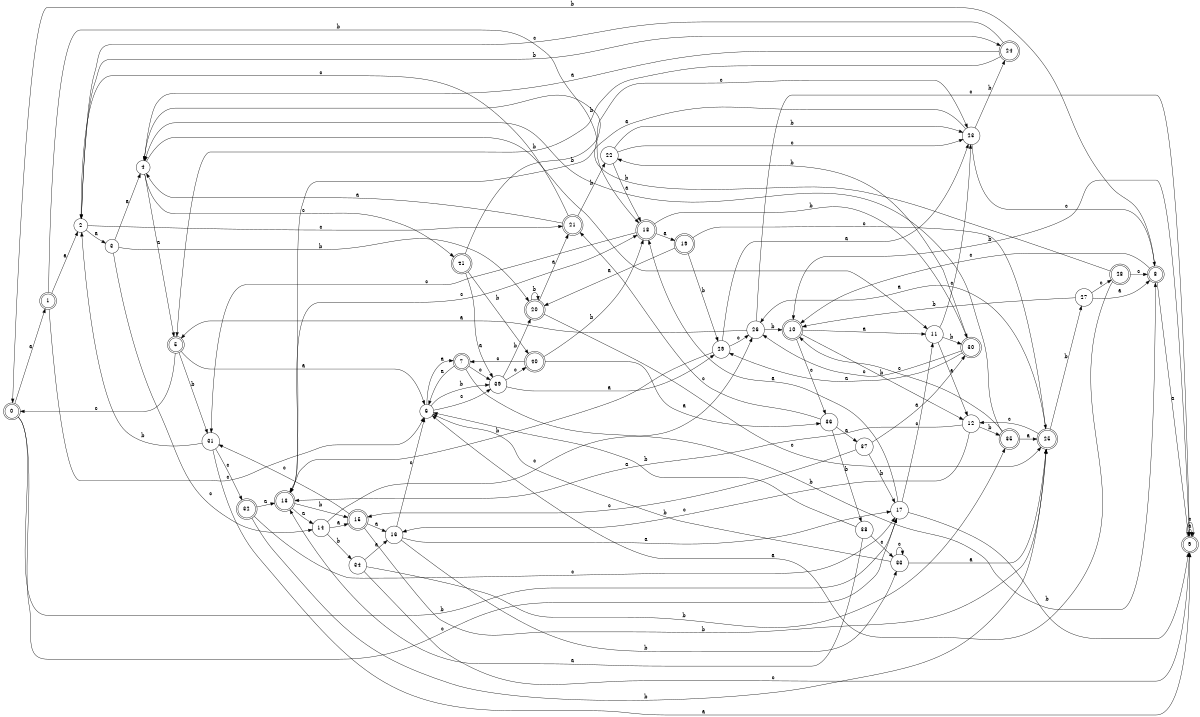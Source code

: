 digraph n34_5 {
__start0 [label="" shape="none"];

rankdir=LR;
size="8,5";

s0 [style="rounded,filled", color="black", fillcolor="white" shape="doublecircle", label="0"];
s1 [style="rounded,filled", color="black", fillcolor="white" shape="doublecircle", label="1"];
s2 [style="filled", color="black", fillcolor="white" shape="circle", label="2"];
s3 [style="filled", color="black", fillcolor="white" shape="circle", label="3"];
s4 [style="filled", color="black", fillcolor="white" shape="circle", label="4"];
s5 [style="rounded,filled", color="black", fillcolor="white" shape="doublecircle", label="5"];
s6 [style="filled", color="black", fillcolor="white" shape="circle", label="6"];
s7 [style="rounded,filled", color="black", fillcolor="white" shape="doublecircle", label="7"];
s8 [style="rounded,filled", color="black", fillcolor="white" shape="doublecircle", label="8"];
s9 [style="rounded,filled", color="black", fillcolor="white" shape="doublecircle", label="9"];
s10 [style="rounded,filled", color="black", fillcolor="white" shape="doublecircle", label="10"];
s11 [style="filled", color="black", fillcolor="white" shape="circle", label="11"];
s12 [style="filled", color="black", fillcolor="white" shape="circle", label="12"];
s13 [style="rounded,filled", color="black", fillcolor="white" shape="doublecircle", label="13"];
s14 [style="filled", color="black", fillcolor="white" shape="circle", label="14"];
s15 [style="rounded,filled", color="black", fillcolor="white" shape="doublecircle", label="15"];
s16 [style="filled", color="black", fillcolor="white" shape="circle", label="16"];
s17 [style="filled", color="black", fillcolor="white" shape="circle", label="17"];
s18 [style="rounded,filled", color="black", fillcolor="white" shape="doublecircle", label="18"];
s19 [style="rounded,filled", color="black", fillcolor="white" shape="doublecircle", label="19"];
s20 [style="rounded,filled", color="black", fillcolor="white" shape="doublecircle", label="20"];
s21 [style="rounded,filled", color="black", fillcolor="white" shape="doublecircle", label="21"];
s22 [style="filled", color="black", fillcolor="white" shape="circle", label="22"];
s23 [style="filled", color="black", fillcolor="white" shape="circle", label="23"];
s24 [style="rounded,filled", color="black", fillcolor="white" shape="doublecircle", label="24"];
s25 [style="rounded,filled", color="black", fillcolor="white" shape="doublecircle", label="25"];
s26 [style="filled", color="black", fillcolor="white" shape="circle", label="26"];
s27 [style="filled", color="black", fillcolor="white" shape="circle", label="27"];
s28 [style="rounded,filled", color="black", fillcolor="white" shape="doublecircle", label="28"];
s29 [style="filled", color="black", fillcolor="white" shape="circle", label="29"];
s30 [style="rounded,filled", color="black", fillcolor="white" shape="doublecircle", label="30"];
s31 [style="filled", color="black", fillcolor="white" shape="circle", label="31"];
s32 [style="rounded,filled", color="black", fillcolor="white" shape="doublecircle", label="32"];
s33 [style="filled", color="black", fillcolor="white" shape="circle", label="33"];
s34 [style="filled", color="black", fillcolor="white" shape="circle", label="34"];
s35 [style="rounded,filled", color="black", fillcolor="white" shape="doublecircle", label="35"];
s36 [style="filled", color="black", fillcolor="white" shape="circle", label="36"];
s37 [style="filled", color="black", fillcolor="white" shape="circle", label="37"];
s38 [style="filled", color="black", fillcolor="white" shape="circle", label="38"];
s39 [style="filled", color="black", fillcolor="white" shape="circle", label="39"];
s40 [style="rounded,filled", color="black", fillcolor="white" shape="doublecircle", label="40"];
s41 [style="rounded,filled", color="black", fillcolor="white" shape="doublecircle", label="41"];
s0 -> s1 [label="a"];
s0 -> s17 [label="b"];
s0 -> s17 [label="c"];
s1 -> s2 [label="a"];
s1 -> s18 [label="b"];
s1 -> s6 [label="c"];
s2 -> s3 [label="a"];
s2 -> s24 [label="b"];
s2 -> s21 [label="c"];
s3 -> s4 [label="a"];
s3 -> s20 [label="b"];
s3 -> s14 [label="c"];
s4 -> s5 [label="a"];
s4 -> s11 [label="b"];
s4 -> s41 [label="c"];
s5 -> s6 [label="a"];
s5 -> s31 [label="b"];
s5 -> s0 [label="c"];
s6 -> s7 [label="a"];
s6 -> s39 [label="b"];
s6 -> s39 [label="c"];
s7 -> s6 [label="a"];
s7 -> s8 [label="b"];
s7 -> s39 [label="c"];
s8 -> s9 [label="a"];
s8 -> s0 [label="b"];
s8 -> s10 [label="c"];
s9 -> s9 [label="a"];
s9 -> s10 [label="b"];
s9 -> s9 [label="c"];
s10 -> s11 [label="a"];
s10 -> s12 [label="b"];
s10 -> s36 [label="c"];
s11 -> s12 [label="a"];
s11 -> s30 [label="b"];
s11 -> s23 [label="c"];
s12 -> s13 [label="a"];
s12 -> s35 [label="b"];
s12 -> s16 [label="c"];
s13 -> s14 [label="a"];
s13 -> s15 [label="b"];
s13 -> s18 [label="c"];
s14 -> s15 [label="a"];
s14 -> s34 [label="b"];
s14 -> s26 [label="c"];
s15 -> s16 [label="a"];
s15 -> s25 [label="b"];
s15 -> s31 [label="c"];
s16 -> s17 [label="a"];
s16 -> s33 [label="b"];
s16 -> s6 [label="c"];
s17 -> s18 [label="a"];
s17 -> s9 [label="b"];
s17 -> s11 [label="c"];
s18 -> s19 [label="a"];
s18 -> s30 [label="b"];
s18 -> s31 [label="c"];
s19 -> s20 [label="a"];
s19 -> s29 [label="b"];
s19 -> s25 [label="c"];
s20 -> s21 [label="a"];
s20 -> s20 [label="b"];
s20 -> s25 [label="c"];
s21 -> s4 [label="a"];
s21 -> s22 [label="b"];
s21 -> s2 [label="c"];
s22 -> s18 [label="a"];
s22 -> s23 [label="b"];
s22 -> s23 [label="c"];
s23 -> s13 [label="a"];
s23 -> s24 [label="b"];
s23 -> s8 [label="c"];
s24 -> s4 [label="a"];
s24 -> s5 [label="b"];
s24 -> s2 [label="c"];
s25 -> s26 [label="a"];
s25 -> s27 [label="b"];
s25 -> s12 [label="c"];
s26 -> s5 [label="a"];
s26 -> s10 [label="b"];
s26 -> s9 [label="c"];
s27 -> s8 [label="a"];
s27 -> s10 [label="b"];
s27 -> s28 [label="c"];
s28 -> s6 [label="a"];
s28 -> s4 [label="b"];
s28 -> s8 [label="c"];
s29 -> s23 [label="a"];
s29 -> s13 [label="b"];
s29 -> s26 [label="c"];
s30 -> s29 [label="a"];
s30 -> s22 [label="b"];
s30 -> s26 [label="c"];
s31 -> s9 [label="a"];
s31 -> s2 [label="b"];
s31 -> s32 [label="c"];
s32 -> s13 [label="a"];
s32 -> s25 [label="b"];
s32 -> s17 [label="c"];
s33 -> s25 [label="a"];
s33 -> s6 [label="b"];
s33 -> s33 [label="c"];
s34 -> s16 [label="a"];
s34 -> s35 [label="b"];
s34 -> s9 [label="c"];
s35 -> s25 [label="a"];
s35 -> s4 [label="b"];
s35 -> s10 [label="c"];
s36 -> s37 [label="a"];
s36 -> s38 [label="b"];
s36 -> s21 [label="c"];
s37 -> s30 [label="a"];
s37 -> s17 [label="b"];
s37 -> s15 [label="c"];
s38 -> s13 [label="a"];
s38 -> s6 [label="b"];
s38 -> s33 [label="c"];
s39 -> s29 [label="a"];
s39 -> s20 [label="b"];
s39 -> s40 [label="c"];
s40 -> s36 [label="a"];
s40 -> s18 [label="b"];
s40 -> s7 [label="c"];
s41 -> s39 [label="a"];
s41 -> s40 [label="b"];
s41 -> s23 [label="c"];

}